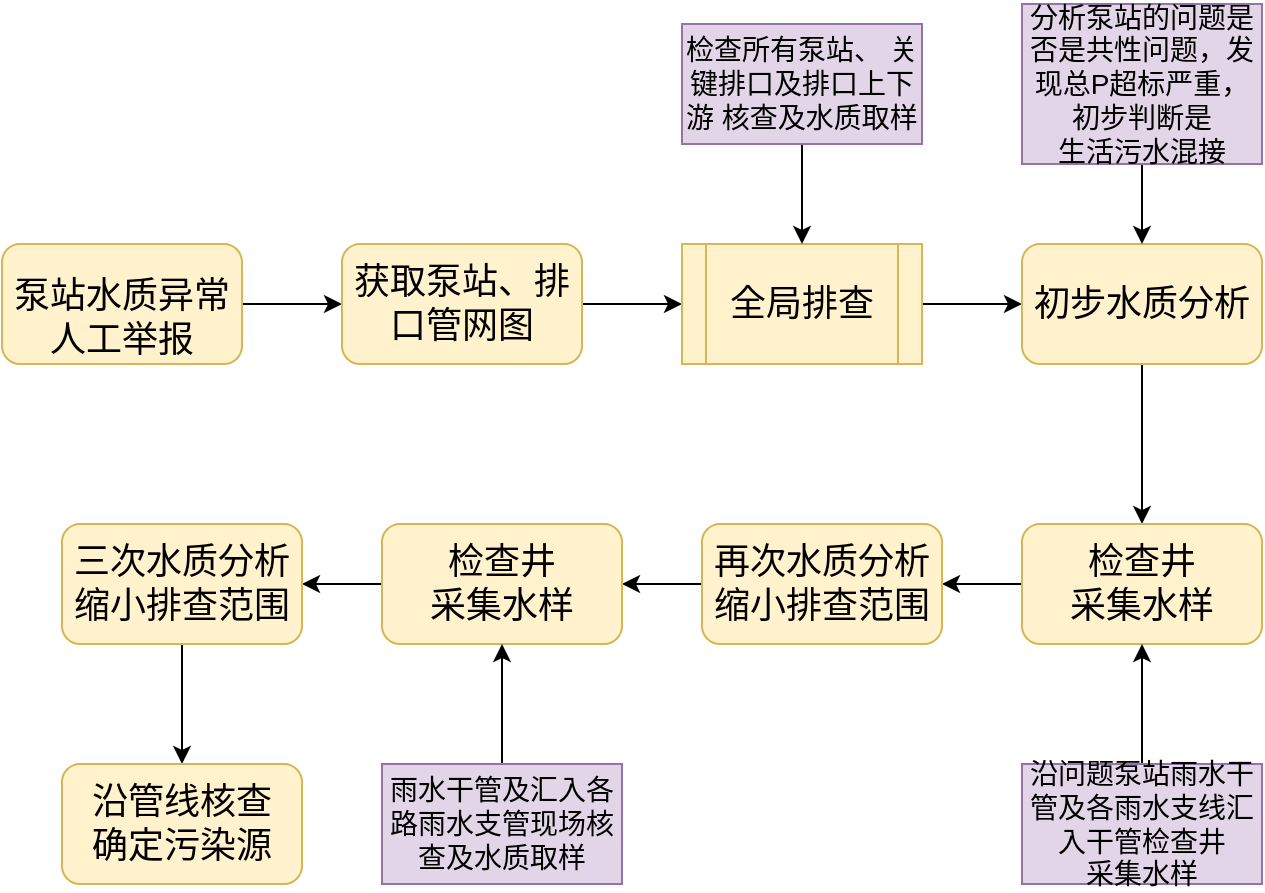 <mxfile version="14.8.1" type="github">
  <diagram id="UN_9P2ZrAMMiGKXLZShb" name="Page-1">
    <mxGraphModel dx="1021" dy="462" grid="1" gridSize="10" guides="1" tooltips="1" connect="1" arrows="1" fold="1" page="1" pageScale="1" pageWidth="827" pageHeight="1169" math="0" shadow="0">
      <root>
        <mxCell id="0" />
        <mxCell id="1" parent="0" />
        <mxCell id="b0gmlh_41LD_RdRGtaoa-16" style="edgeStyle=orthogonalEdgeStyle;rounded=0;orthogonalLoop=1;jettySize=auto;html=1;exitX=1;exitY=0.5;exitDx=0;exitDy=0;entryX=0;entryY=0.5;entryDx=0;entryDy=0;" edge="1" parent="1" source="b0gmlh_41LD_RdRGtaoa-1" target="b0gmlh_41LD_RdRGtaoa-2">
          <mxGeometry relative="1" as="geometry" />
        </mxCell>
        <mxCell id="b0gmlh_41LD_RdRGtaoa-1" value="&lt;div&gt;&lt;br&gt;&lt;/div&gt;&lt;div&gt;&lt;font style=&quot;font-size: 18px&quot;&gt;泵站水质异常人工举报&lt;/font&gt;&lt;/div&gt;" style="rounded=1;whiteSpace=wrap;html=1;fillColor=#fff2cc;strokeColor=#d6b656;" vertex="1" parent="1">
          <mxGeometry x="169" y="140" width="120" height="60" as="geometry" />
        </mxCell>
        <mxCell id="b0gmlh_41LD_RdRGtaoa-17" style="edgeStyle=orthogonalEdgeStyle;rounded=0;orthogonalLoop=1;jettySize=auto;html=1;exitX=1;exitY=0.5;exitDx=0;exitDy=0;" edge="1" parent="1" source="b0gmlh_41LD_RdRGtaoa-2" target="b0gmlh_41LD_RdRGtaoa-4">
          <mxGeometry relative="1" as="geometry" />
        </mxCell>
        <mxCell id="b0gmlh_41LD_RdRGtaoa-2" value="&lt;font style=&quot;font-size: 18px&quot;&gt;获取泵站、排口管网图&lt;/font&gt;" style="rounded=1;whiteSpace=wrap;html=1;fillColor=#fff2cc;strokeColor=#d6b656;" vertex="1" parent="1">
          <mxGeometry x="339" y="140" width="120" height="60" as="geometry" />
        </mxCell>
        <mxCell id="b0gmlh_41LD_RdRGtaoa-18" style="edgeStyle=orthogonalEdgeStyle;rounded=0;orthogonalLoop=1;jettySize=auto;html=1;exitX=1;exitY=0.5;exitDx=0;exitDy=0;entryX=0;entryY=0.5;entryDx=0;entryDy=0;" edge="1" parent="1" source="b0gmlh_41LD_RdRGtaoa-4" target="b0gmlh_41LD_RdRGtaoa-6">
          <mxGeometry relative="1" as="geometry" />
        </mxCell>
        <mxCell id="b0gmlh_41LD_RdRGtaoa-4" value="&lt;font style=&quot;font-size: 18px&quot;&gt;全局排查&lt;/font&gt;" style="shape=process;whiteSpace=wrap;html=1;backgroundOutline=1;fillColor=#fff2cc;strokeColor=#d6b656;" vertex="1" parent="1">
          <mxGeometry x="509" y="140" width="120" height="60" as="geometry" />
        </mxCell>
        <mxCell id="b0gmlh_41LD_RdRGtaoa-19" style="edgeStyle=orthogonalEdgeStyle;rounded=0;orthogonalLoop=1;jettySize=auto;html=1;exitX=0.5;exitY=1;exitDx=0;exitDy=0;entryX=0.5;entryY=0;entryDx=0;entryDy=0;" edge="1" parent="1" source="b0gmlh_41LD_RdRGtaoa-6" target="b0gmlh_41LD_RdRGtaoa-7">
          <mxGeometry relative="1" as="geometry" />
        </mxCell>
        <mxCell id="b0gmlh_41LD_RdRGtaoa-6" value="&lt;font style=&quot;font-size: 18px&quot;&gt;初步水质分析&lt;/font&gt;" style="rounded=1;whiteSpace=wrap;html=1;fillColor=#fff2cc;strokeColor=#d6b656;" vertex="1" parent="1">
          <mxGeometry x="679" y="140" width="120" height="60" as="geometry" />
        </mxCell>
        <mxCell id="b0gmlh_41LD_RdRGtaoa-20" style="edgeStyle=orthogonalEdgeStyle;rounded=0;orthogonalLoop=1;jettySize=auto;html=1;exitX=0;exitY=0.5;exitDx=0;exitDy=0;entryX=1;entryY=0.5;entryDx=0;entryDy=0;" edge="1" parent="1" source="b0gmlh_41LD_RdRGtaoa-7" target="b0gmlh_41LD_RdRGtaoa-8">
          <mxGeometry relative="1" as="geometry" />
        </mxCell>
        <mxCell id="b0gmlh_41LD_RdRGtaoa-7" value="&lt;font style=&quot;font-size: 18px&quot;&gt;检查井&lt;br&gt;采集水样&lt;/font&gt;" style="rounded=1;whiteSpace=wrap;html=1;fillColor=#fff2cc;strokeColor=#d6b656;" vertex="1" parent="1">
          <mxGeometry x="679" y="280" width="120" height="60" as="geometry" />
        </mxCell>
        <mxCell id="b0gmlh_41LD_RdRGtaoa-21" style="edgeStyle=orthogonalEdgeStyle;rounded=0;orthogonalLoop=1;jettySize=auto;html=1;exitX=0;exitY=0.5;exitDx=0;exitDy=0;entryX=1;entryY=0.5;entryDx=0;entryDy=0;" edge="1" parent="1" source="b0gmlh_41LD_RdRGtaoa-8" target="b0gmlh_41LD_RdRGtaoa-15">
          <mxGeometry relative="1" as="geometry" />
        </mxCell>
        <mxCell id="b0gmlh_41LD_RdRGtaoa-8" value="&lt;font style=&quot;font-size: 18px&quot;&gt;再次水质分析缩小排查范围&lt;/font&gt;" style="rounded=1;whiteSpace=wrap;html=1;fillColor=#fff2cc;strokeColor=#d6b656;" vertex="1" parent="1">
          <mxGeometry x="519" y="280" width="120" height="60" as="geometry" />
        </mxCell>
        <mxCell id="b0gmlh_41LD_RdRGtaoa-10" style="edgeStyle=orthogonalEdgeStyle;rounded=0;orthogonalLoop=1;jettySize=auto;html=1;exitX=0.5;exitY=1;exitDx=0;exitDy=0;" edge="1" parent="1" source="b0gmlh_41LD_RdRGtaoa-9" target="b0gmlh_41LD_RdRGtaoa-4">
          <mxGeometry relative="1" as="geometry" />
        </mxCell>
        <mxCell id="b0gmlh_41LD_RdRGtaoa-9" value="&lt;font style=&quot;font-size: 14px&quot;&gt;检查所有泵站、 关键排口及排口上下游 核查及水质取样&lt;/font&gt;" style="rounded=0;whiteSpace=wrap;html=1;fillColor=#e1d5e7;strokeColor=#9673a6;" vertex="1" parent="1">
          <mxGeometry x="509" y="30" width="120" height="60" as="geometry" />
        </mxCell>
        <mxCell id="b0gmlh_41LD_RdRGtaoa-12" style="edgeStyle=orthogonalEdgeStyle;rounded=0;orthogonalLoop=1;jettySize=auto;html=1;exitX=0.5;exitY=1;exitDx=0;exitDy=0;entryX=0.5;entryY=0;entryDx=0;entryDy=0;" edge="1" parent="1" source="b0gmlh_41LD_RdRGtaoa-11" target="b0gmlh_41LD_RdRGtaoa-6">
          <mxGeometry relative="1" as="geometry" />
        </mxCell>
        <mxCell id="b0gmlh_41LD_RdRGtaoa-11" value="&lt;font style=&quot;font-size: 14px&quot;&gt;分析泵站的问题是否是共性问题，发现总P超标严重，初步判断是&lt;br&gt;生活污水混接&lt;/font&gt;" style="rounded=0;whiteSpace=wrap;html=1;fillColor=#e1d5e7;strokeColor=#9673a6;" vertex="1" parent="1">
          <mxGeometry x="679" y="20" width="120" height="80" as="geometry" />
        </mxCell>
        <mxCell id="b0gmlh_41LD_RdRGtaoa-14" style="edgeStyle=orthogonalEdgeStyle;rounded=0;orthogonalLoop=1;jettySize=auto;html=1;exitX=0.5;exitY=0;exitDx=0;exitDy=0;entryX=0.5;entryY=1;entryDx=0;entryDy=0;" edge="1" parent="1" source="b0gmlh_41LD_RdRGtaoa-13" target="b0gmlh_41LD_RdRGtaoa-7">
          <mxGeometry relative="1" as="geometry" />
        </mxCell>
        <mxCell id="b0gmlh_41LD_RdRGtaoa-13" value="&lt;font style=&quot;font-size: 14px&quot;&gt;沿问题泵站雨水干管及各雨水支线汇入干管检查井&lt;br&gt;采集水样&lt;/font&gt;" style="rounded=0;whiteSpace=wrap;html=1;fillColor=#e1d5e7;strokeColor=#9673a6;" vertex="1" parent="1">
          <mxGeometry x="679" y="400" width="120" height="60" as="geometry" />
        </mxCell>
        <mxCell id="b0gmlh_41LD_RdRGtaoa-25" style="edgeStyle=orthogonalEdgeStyle;rounded=0;orthogonalLoop=1;jettySize=auto;html=1;exitX=0;exitY=0.5;exitDx=0;exitDy=0;entryX=1;entryY=0.5;entryDx=0;entryDy=0;" edge="1" parent="1" source="b0gmlh_41LD_RdRGtaoa-15" target="b0gmlh_41LD_RdRGtaoa-24">
          <mxGeometry relative="1" as="geometry" />
        </mxCell>
        <mxCell id="b0gmlh_41LD_RdRGtaoa-15" value="&lt;font style=&quot;font-size: 18px&quot;&gt;检查井&lt;br&gt;采集水样&lt;/font&gt;" style="rounded=1;whiteSpace=wrap;html=1;fillColor=#fff2cc;strokeColor=#d6b656;" vertex="1" parent="1">
          <mxGeometry x="359" y="280" width="120" height="60" as="geometry" />
        </mxCell>
        <mxCell id="b0gmlh_41LD_RdRGtaoa-23" style="edgeStyle=orthogonalEdgeStyle;rounded=0;orthogonalLoop=1;jettySize=auto;html=1;exitX=0.5;exitY=0;exitDx=0;exitDy=0;entryX=0.5;entryY=1;entryDx=0;entryDy=0;" edge="1" parent="1" source="b0gmlh_41LD_RdRGtaoa-22" target="b0gmlh_41LD_RdRGtaoa-15">
          <mxGeometry relative="1" as="geometry" />
        </mxCell>
        <mxCell id="b0gmlh_41LD_RdRGtaoa-22" value="&lt;font style=&quot;font-size: 14px&quot;&gt;雨水干管及汇入各路雨水支管现场核查及水质取样&lt;/font&gt;" style="rounded=0;whiteSpace=wrap;html=1;fillColor=#e1d5e7;strokeColor=#9673a6;" vertex="1" parent="1">
          <mxGeometry x="359" y="400" width="120" height="60" as="geometry" />
        </mxCell>
        <mxCell id="b0gmlh_41LD_RdRGtaoa-30" style="edgeStyle=orthogonalEdgeStyle;rounded=0;orthogonalLoop=1;jettySize=auto;html=1;exitX=0.5;exitY=1;exitDx=0;exitDy=0;entryX=0.5;entryY=0;entryDx=0;entryDy=0;" edge="1" parent="1" source="b0gmlh_41LD_RdRGtaoa-24" target="b0gmlh_41LD_RdRGtaoa-29">
          <mxGeometry relative="1" as="geometry" />
        </mxCell>
        <mxCell id="b0gmlh_41LD_RdRGtaoa-24" value="&lt;font style=&quot;font-size: 18px&quot;&gt;三次水质分析缩小排查范围&lt;/font&gt;" style="rounded=1;whiteSpace=wrap;html=1;fillColor=#fff2cc;strokeColor=#d6b656;" vertex="1" parent="1">
          <mxGeometry x="199" y="280" width="120" height="60" as="geometry" />
        </mxCell>
        <mxCell id="b0gmlh_41LD_RdRGtaoa-29" value="&lt;font style=&quot;font-size: 18px&quot;&gt;沿管线核查&lt;br&gt;确定污染源&lt;/font&gt;" style="rounded=1;whiteSpace=wrap;html=1;fillColor=#fff2cc;strokeColor=#d6b656;" vertex="1" parent="1">
          <mxGeometry x="199" y="400" width="120" height="60" as="geometry" />
        </mxCell>
      </root>
    </mxGraphModel>
  </diagram>
</mxfile>
